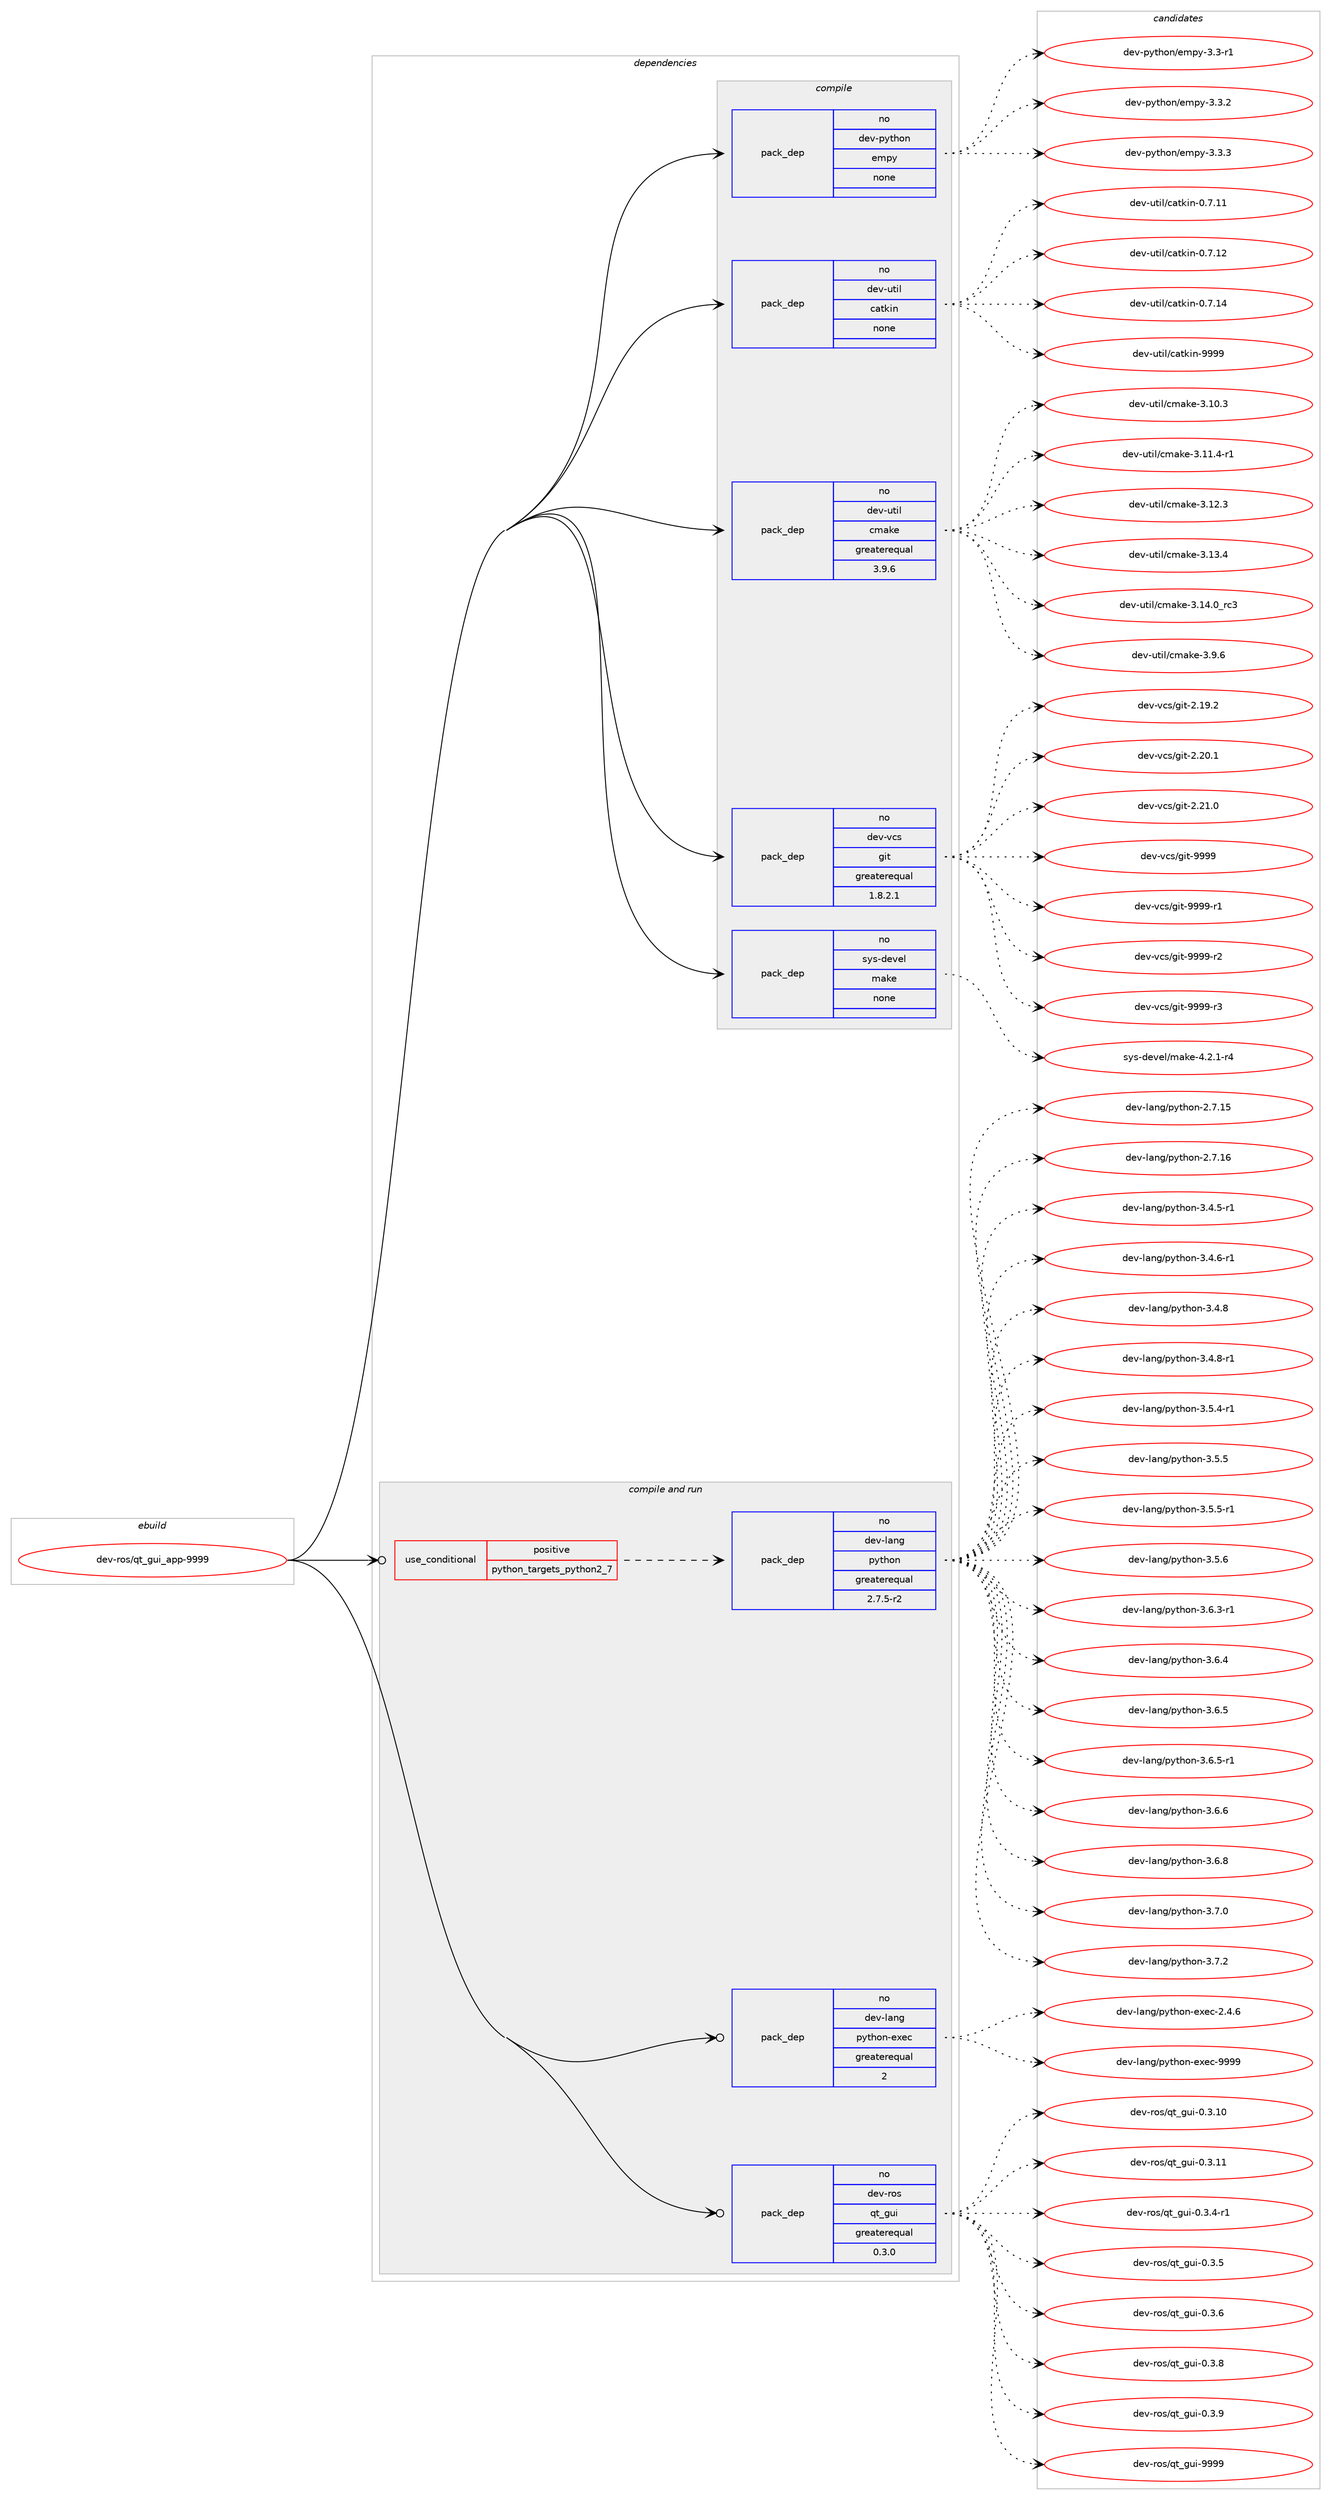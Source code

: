 digraph prolog {

# *************
# Graph options
# *************

newrank=true;
concentrate=true;
compound=true;
graph [rankdir=LR,fontname=Helvetica,fontsize=10,ranksep=1.5];#, ranksep=2.5, nodesep=0.2];
edge  [arrowhead=vee];
node  [fontname=Helvetica,fontsize=10];

# **********
# The ebuild
# **********

subgraph cluster_leftcol {
color=gray;
rank=same;
label=<<i>ebuild</i>>;
id [label="dev-ros/qt_gui_app-9999", color=red, width=4, href="../dev-ros/qt_gui_app-9999.svg"];
}

# ****************
# The dependencies
# ****************

subgraph cluster_midcol {
color=gray;
label=<<i>dependencies</i>>;
subgraph cluster_compile {
fillcolor="#eeeeee";
style=filled;
label=<<i>compile</i>>;
subgraph pack1049740 {
dependency1462619 [label=<<TABLE BORDER="0" CELLBORDER="1" CELLSPACING="0" CELLPADDING="4" WIDTH="220"><TR><TD ROWSPAN="6" CELLPADDING="30">pack_dep</TD></TR><TR><TD WIDTH="110">no</TD></TR><TR><TD>dev-python</TD></TR><TR><TD>empy</TD></TR><TR><TD>none</TD></TR><TR><TD></TD></TR></TABLE>>, shape=none, color=blue];
}
id:e -> dependency1462619:w [weight=20,style="solid",arrowhead="vee"];
subgraph pack1049741 {
dependency1462620 [label=<<TABLE BORDER="0" CELLBORDER="1" CELLSPACING="0" CELLPADDING="4" WIDTH="220"><TR><TD ROWSPAN="6" CELLPADDING="30">pack_dep</TD></TR><TR><TD WIDTH="110">no</TD></TR><TR><TD>dev-util</TD></TR><TR><TD>catkin</TD></TR><TR><TD>none</TD></TR><TR><TD></TD></TR></TABLE>>, shape=none, color=blue];
}
id:e -> dependency1462620:w [weight=20,style="solid",arrowhead="vee"];
subgraph pack1049742 {
dependency1462621 [label=<<TABLE BORDER="0" CELLBORDER="1" CELLSPACING="0" CELLPADDING="4" WIDTH="220"><TR><TD ROWSPAN="6" CELLPADDING="30">pack_dep</TD></TR><TR><TD WIDTH="110">no</TD></TR><TR><TD>dev-util</TD></TR><TR><TD>cmake</TD></TR><TR><TD>greaterequal</TD></TR><TR><TD>3.9.6</TD></TR></TABLE>>, shape=none, color=blue];
}
id:e -> dependency1462621:w [weight=20,style="solid",arrowhead="vee"];
subgraph pack1049743 {
dependency1462622 [label=<<TABLE BORDER="0" CELLBORDER="1" CELLSPACING="0" CELLPADDING="4" WIDTH="220"><TR><TD ROWSPAN="6" CELLPADDING="30">pack_dep</TD></TR><TR><TD WIDTH="110">no</TD></TR><TR><TD>dev-vcs</TD></TR><TR><TD>git</TD></TR><TR><TD>greaterequal</TD></TR><TR><TD>1.8.2.1</TD></TR></TABLE>>, shape=none, color=blue];
}
id:e -> dependency1462622:w [weight=20,style="solid",arrowhead="vee"];
subgraph pack1049744 {
dependency1462623 [label=<<TABLE BORDER="0" CELLBORDER="1" CELLSPACING="0" CELLPADDING="4" WIDTH="220"><TR><TD ROWSPAN="6" CELLPADDING="30">pack_dep</TD></TR><TR><TD WIDTH="110">no</TD></TR><TR><TD>sys-devel</TD></TR><TR><TD>make</TD></TR><TR><TD>none</TD></TR><TR><TD></TD></TR></TABLE>>, shape=none, color=blue];
}
id:e -> dependency1462623:w [weight=20,style="solid",arrowhead="vee"];
}
subgraph cluster_compileandrun {
fillcolor="#eeeeee";
style=filled;
label=<<i>compile and run</i>>;
subgraph cond389489 {
dependency1462624 [label=<<TABLE BORDER="0" CELLBORDER="1" CELLSPACING="0" CELLPADDING="4"><TR><TD ROWSPAN="3" CELLPADDING="10">use_conditional</TD></TR><TR><TD>positive</TD></TR><TR><TD>python_targets_python2_7</TD></TR></TABLE>>, shape=none, color=red];
subgraph pack1049745 {
dependency1462625 [label=<<TABLE BORDER="0" CELLBORDER="1" CELLSPACING="0" CELLPADDING="4" WIDTH="220"><TR><TD ROWSPAN="6" CELLPADDING="30">pack_dep</TD></TR><TR><TD WIDTH="110">no</TD></TR><TR><TD>dev-lang</TD></TR><TR><TD>python</TD></TR><TR><TD>greaterequal</TD></TR><TR><TD>2.7.5-r2</TD></TR></TABLE>>, shape=none, color=blue];
}
dependency1462624:e -> dependency1462625:w [weight=20,style="dashed",arrowhead="vee"];
}
id:e -> dependency1462624:w [weight=20,style="solid",arrowhead="odotvee"];
subgraph pack1049746 {
dependency1462626 [label=<<TABLE BORDER="0" CELLBORDER="1" CELLSPACING="0" CELLPADDING="4" WIDTH="220"><TR><TD ROWSPAN="6" CELLPADDING="30">pack_dep</TD></TR><TR><TD WIDTH="110">no</TD></TR><TR><TD>dev-lang</TD></TR><TR><TD>python-exec</TD></TR><TR><TD>greaterequal</TD></TR><TR><TD>2</TD></TR></TABLE>>, shape=none, color=blue];
}
id:e -> dependency1462626:w [weight=20,style="solid",arrowhead="odotvee"];
subgraph pack1049747 {
dependency1462627 [label=<<TABLE BORDER="0" CELLBORDER="1" CELLSPACING="0" CELLPADDING="4" WIDTH="220"><TR><TD ROWSPAN="6" CELLPADDING="30">pack_dep</TD></TR><TR><TD WIDTH="110">no</TD></TR><TR><TD>dev-ros</TD></TR><TR><TD>qt_gui</TD></TR><TR><TD>greaterequal</TD></TR><TR><TD>0.3.0</TD></TR></TABLE>>, shape=none, color=blue];
}
id:e -> dependency1462627:w [weight=20,style="solid",arrowhead="odotvee"];
}
subgraph cluster_run {
fillcolor="#eeeeee";
style=filled;
label=<<i>run</i>>;
}
}

# **************
# The candidates
# **************

subgraph cluster_choices {
rank=same;
color=gray;
label=<<i>candidates</i>>;

subgraph choice1049740 {
color=black;
nodesep=1;
choice1001011184511212111610411111047101109112121455146514511449 [label="dev-python/empy-3.3-r1", color=red, width=4,href="../dev-python/empy-3.3-r1.svg"];
choice1001011184511212111610411111047101109112121455146514650 [label="dev-python/empy-3.3.2", color=red, width=4,href="../dev-python/empy-3.3.2.svg"];
choice1001011184511212111610411111047101109112121455146514651 [label="dev-python/empy-3.3.3", color=red, width=4,href="../dev-python/empy-3.3.3.svg"];
dependency1462619:e -> choice1001011184511212111610411111047101109112121455146514511449:w [style=dotted,weight="100"];
dependency1462619:e -> choice1001011184511212111610411111047101109112121455146514650:w [style=dotted,weight="100"];
dependency1462619:e -> choice1001011184511212111610411111047101109112121455146514651:w [style=dotted,weight="100"];
}
subgraph choice1049741 {
color=black;
nodesep=1;
choice1001011184511711610510847999711610710511045484655464949 [label="dev-util/catkin-0.7.11", color=red, width=4,href="../dev-util/catkin-0.7.11.svg"];
choice1001011184511711610510847999711610710511045484655464950 [label="dev-util/catkin-0.7.12", color=red, width=4,href="../dev-util/catkin-0.7.12.svg"];
choice1001011184511711610510847999711610710511045484655464952 [label="dev-util/catkin-0.7.14", color=red, width=4,href="../dev-util/catkin-0.7.14.svg"];
choice100101118451171161051084799971161071051104557575757 [label="dev-util/catkin-9999", color=red, width=4,href="../dev-util/catkin-9999.svg"];
dependency1462620:e -> choice1001011184511711610510847999711610710511045484655464949:w [style=dotted,weight="100"];
dependency1462620:e -> choice1001011184511711610510847999711610710511045484655464950:w [style=dotted,weight="100"];
dependency1462620:e -> choice1001011184511711610510847999711610710511045484655464952:w [style=dotted,weight="100"];
dependency1462620:e -> choice100101118451171161051084799971161071051104557575757:w [style=dotted,weight="100"];
}
subgraph choice1049742 {
color=black;
nodesep=1;
choice1001011184511711610510847991099710710145514649484651 [label="dev-util/cmake-3.10.3", color=red, width=4,href="../dev-util/cmake-3.10.3.svg"];
choice10010111845117116105108479910997107101455146494946524511449 [label="dev-util/cmake-3.11.4-r1", color=red, width=4,href="../dev-util/cmake-3.11.4-r1.svg"];
choice1001011184511711610510847991099710710145514649504651 [label="dev-util/cmake-3.12.3", color=red, width=4,href="../dev-util/cmake-3.12.3.svg"];
choice1001011184511711610510847991099710710145514649514652 [label="dev-util/cmake-3.13.4", color=red, width=4,href="../dev-util/cmake-3.13.4.svg"];
choice1001011184511711610510847991099710710145514649524648951149951 [label="dev-util/cmake-3.14.0_rc3", color=red, width=4,href="../dev-util/cmake-3.14.0_rc3.svg"];
choice10010111845117116105108479910997107101455146574654 [label="dev-util/cmake-3.9.6", color=red, width=4,href="../dev-util/cmake-3.9.6.svg"];
dependency1462621:e -> choice1001011184511711610510847991099710710145514649484651:w [style=dotted,weight="100"];
dependency1462621:e -> choice10010111845117116105108479910997107101455146494946524511449:w [style=dotted,weight="100"];
dependency1462621:e -> choice1001011184511711610510847991099710710145514649504651:w [style=dotted,weight="100"];
dependency1462621:e -> choice1001011184511711610510847991099710710145514649514652:w [style=dotted,weight="100"];
dependency1462621:e -> choice1001011184511711610510847991099710710145514649524648951149951:w [style=dotted,weight="100"];
dependency1462621:e -> choice10010111845117116105108479910997107101455146574654:w [style=dotted,weight="100"];
}
subgraph choice1049743 {
color=black;
nodesep=1;
choice10010111845118991154710310511645504649574650 [label="dev-vcs/git-2.19.2", color=red, width=4,href="../dev-vcs/git-2.19.2.svg"];
choice10010111845118991154710310511645504650484649 [label="dev-vcs/git-2.20.1", color=red, width=4,href="../dev-vcs/git-2.20.1.svg"];
choice10010111845118991154710310511645504650494648 [label="dev-vcs/git-2.21.0", color=red, width=4,href="../dev-vcs/git-2.21.0.svg"];
choice1001011184511899115471031051164557575757 [label="dev-vcs/git-9999", color=red, width=4,href="../dev-vcs/git-9999.svg"];
choice10010111845118991154710310511645575757574511449 [label="dev-vcs/git-9999-r1", color=red, width=4,href="../dev-vcs/git-9999-r1.svg"];
choice10010111845118991154710310511645575757574511450 [label="dev-vcs/git-9999-r2", color=red, width=4,href="../dev-vcs/git-9999-r2.svg"];
choice10010111845118991154710310511645575757574511451 [label="dev-vcs/git-9999-r3", color=red, width=4,href="../dev-vcs/git-9999-r3.svg"];
dependency1462622:e -> choice10010111845118991154710310511645504649574650:w [style=dotted,weight="100"];
dependency1462622:e -> choice10010111845118991154710310511645504650484649:w [style=dotted,weight="100"];
dependency1462622:e -> choice10010111845118991154710310511645504650494648:w [style=dotted,weight="100"];
dependency1462622:e -> choice1001011184511899115471031051164557575757:w [style=dotted,weight="100"];
dependency1462622:e -> choice10010111845118991154710310511645575757574511449:w [style=dotted,weight="100"];
dependency1462622:e -> choice10010111845118991154710310511645575757574511450:w [style=dotted,weight="100"];
dependency1462622:e -> choice10010111845118991154710310511645575757574511451:w [style=dotted,weight="100"];
}
subgraph choice1049744 {
color=black;
nodesep=1;
choice1151211154510010111810110847109971071014552465046494511452 [label="sys-devel/make-4.2.1-r4", color=red, width=4,href="../sys-devel/make-4.2.1-r4.svg"];
dependency1462623:e -> choice1151211154510010111810110847109971071014552465046494511452:w [style=dotted,weight="100"];
}
subgraph choice1049745 {
color=black;
nodesep=1;
choice10010111845108971101034711212111610411111045504655464953 [label="dev-lang/python-2.7.15", color=red, width=4,href="../dev-lang/python-2.7.15.svg"];
choice10010111845108971101034711212111610411111045504655464954 [label="dev-lang/python-2.7.16", color=red, width=4,href="../dev-lang/python-2.7.16.svg"];
choice1001011184510897110103471121211161041111104551465246534511449 [label="dev-lang/python-3.4.5-r1", color=red, width=4,href="../dev-lang/python-3.4.5-r1.svg"];
choice1001011184510897110103471121211161041111104551465246544511449 [label="dev-lang/python-3.4.6-r1", color=red, width=4,href="../dev-lang/python-3.4.6-r1.svg"];
choice100101118451089711010347112121116104111110455146524656 [label="dev-lang/python-3.4.8", color=red, width=4,href="../dev-lang/python-3.4.8.svg"];
choice1001011184510897110103471121211161041111104551465246564511449 [label="dev-lang/python-3.4.8-r1", color=red, width=4,href="../dev-lang/python-3.4.8-r1.svg"];
choice1001011184510897110103471121211161041111104551465346524511449 [label="dev-lang/python-3.5.4-r1", color=red, width=4,href="../dev-lang/python-3.5.4-r1.svg"];
choice100101118451089711010347112121116104111110455146534653 [label="dev-lang/python-3.5.5", color=red, width=4,href="../dev-lang/python-3.5.5.svg"];
choice1001011184510897110103471121211161041111104551465346534511449 [label="dev-lang/python-3.5.5-r1", color=red, width=4,href="../dev-lang/python-3.5.5-r1.svg"];
choice100101118451089711010347112121116104111110455146534654 [label="dev-lang/python-3.5.6", color=red, width=4,href="../dev-lang/python-3.5.6.svg"];
choice1001011184510897110103471121211161041111104551465446514511449 [label="dev-lang/python-3.6.3-r1", color=red, width=4,href="../dev-lang/python-3.6.3-r1.svg"];
choice100101118451089711010347112121116104111110455146544652 [label="dev-lang/python-3.6.4", color=red, width=4,href="../dev-lang/python-3.6.4.svg"];
choice100101118451089711010347112121116104111110455146544653 [label="dev-lang/python-3.6.5", color=red, width=4,href="../dev-lang/python-3.6.5.svg"];
choice1001011184510897110103471121211161041111104551465446534511449 [label="dev-lang/python-3.6.5-r1", color=red, width=4,href="../dev-lang/python-3.6.5-r1.svg"];
choice100101118451089711010347112121116104111110455146544654 [label="dev-lang/python-3.6.6", color=red, width=4,href="../dev-lang/python-3.6.6.svg"];
choice100101118451089711010347112121116104111110455146544656 [label="dev-lang/python-3.6.8", color=red, width=4,href="../dev-lang/python-3.6.8.svg"];
choice100101118451089711010347112121116104111110455146554648 [label="dev-lang/python-3.7.0", color=red, width=4,href="../dev-lang/python-3.7.0.svg"];
choice100101118451089711010347112121116104111110455146554650 [label="dev-lang/python-3.7.2", color=red, width=4,href="../dev-lang/python-3.7.2.svg"];
dependency1462625:e -> choice10010111845108971101034711212111610411111045504655464953:w [style=dotted,weight="100"];
dependency1462625:e -> choice10010111845108971101034711212111610411111045504655464954:w [style=dotted,weight="100"];
dependency1462625:e -> choice1001011184510897110103471121211161041111104551465246534511449:w [style=dotted,weight="100"];
dependency1462625:e -> choice1001011184510897110103471121211161041111104551465246544511449:w [style=dotted,weight="100"];
dependency1462625:e -> choice100101118451089711010347112121116104111110455146524656:w [style=dotted,weight="100"];
dependency1462625:e -> choice1001011184510897110103471121211161041111104551465246564511449:w [style=dotted,weight="100"];
dependency1462625:e -> choice1001011184510897110103471121211161041111104551465346524511449:w [style=dotted,weight="100"];
dependency1462625:e -> choice100101118451089711010347112121116104111110455146534653:w [style=dotted,weight="100"];
dependency1462625:e -> choice1001011184510897110103471121211161041111104551465346534511449:w [style=dotted,weight="100"];
dependency1462625:e -> choice100101118451089711010347112121116104111110455146534654:w [style=dotted,weight="100"];
dependency1462625:e -> choice1001011184510897110103471121211161041111104551465446514511449:w [style=dotted,weight="100"];
dependency1462625:e -> choice100101118451089711010347112121116104111110455146544652:w [style=dotted,weight="100"];
dependency1462625:e -> choice100101118451089711010347112121116104111110455146544653:w [style=dotted,weight="100"];
dependency1462625:e -> choice1001011184510897110103471121211161041111104551465446534511449:w [style=dotted,weight="100"];
dependency1462625:e -> choice100101118451089711010347112121116104111110455146544654:w [style=dotted,weight="100"];
dependency1462625:e -> choice100101118451089711010347112121116104111110455146544656:w [style=dotted,weight="100"];
dependency1462625:e -> choice100101118451089711010347112121116104111110455146554648:w [style=dotted,weight="100"];
dependency1462625:e -> choice100101118451089711010347112121116104111110455146554650:w [style=dotted,weight="100"];
}
subgraph choice1049746 {
color=black;
nodesep=1;
choice1001011184510897110103471121211161041111104510112010199455046524654 [label="dev-lang/python-exec-2.4.6", color=red, width=4,href="../dev-lang/python-exec-2.4.6.svg"];
choice10010111845108971101034711212111610411111045101120101994557575757 [label="dev-lang/python-exec-9999", color=red, width=4,href="../dev-lang/python-exec-9999.svg"];
dependency1462626:e -> choice1001011184510897110103471121211161041111104510112010199455046524654:w [style=dotted,weight="100"];
dependency1462626:e -> choice10010111845108971101034711212111610411111045101120101994557575757:w [style=dotted,weight="100"];
}
subgraph choice1049747 {
color=black;
nodesep=1;
choice10010111845114111115471131169510311710545484651464948 [label="dev-ros/qt_gui-0.3.10", color=red, width=4,href="../dev-ros/qt_gui-0.3.10.svg"];
choice10010111845114111115471131169510311710545484651464949 [label="dev-ros/qt_gui-0.3.11", color=red, width=4,href="../dev-ros/qt_gui-0.3.11.svg"];
choice1001011184511411111547113116951031171054548465146524511449 [label="dev-ros/qt_gui-0.3.4-r1", color=red, width=4,href="../dev-ros/qt_gui-0.3.4-r1.svg"];
choice100101118451141111154711311695103117105454846514653 [label="dev-ros/qt_gui-0.3.5", color=red, width=4,href="../dev-ros/qt_gui-0.3.5.svg"];
choice100101118451141111154711311695103117105454846514654 [label="dev-ros/qt_gui-0.3.6", color=red, width=4,href="../dev-ros/qt_gui-0.3.6.svg"];
choice100101118451141111154711311695103117105454846514656 [label="dev-ros/qt_gui-0.3.8", color=red, width=4,href="../dev-ros/qt_gui-0.3.8.svg"];
choice100101118451141111154711311695103117105454846514657 [label="dev-ros/qt_gui-0.3.9", color=red, width=4,href="../dev-ros/qt_gui-0.3.9.svg"];
choice1001011184511411111547113116951031171054557575757 [label="dev-ros/qt_gui-9999", color=red, width=4,href="../dev-ros/qt_gui-9999.svg"];
dependency1462627:e -> choice10010111845114111115471131169510311710545484651464948:w [style=dotted,weight="100"];
dependency1462627:e -> choice10010111845114111115471131169510311710545484651464949:w [style=dotted,weight="100"];
dependency1462627:e -> choice1001011184511411111547113116951031171054548465146524511449:w [style=dotted,weight="100"];
dependency1462627:e -> choice100101118451141111154711311695103117105454846514653:w [style=dotted,weight="100"];
dependency1462627:e -> choice100101118451141111154711311695103117105454846514654:w [style=dotted,weight="100"];
dependency1462627:e -> choice100101118451141111154711311695103117105454846514656:w [style=dotted,weight="100"];
dependency1462627:e -> choice100101118451141111154711311695103117105454846514657:w [style=dotted,weight="100"];
dependency1462627:e -> choice1001011184511411111547113116951031171054557575757:w [style=dotted,weight="100"];
}
}

}
